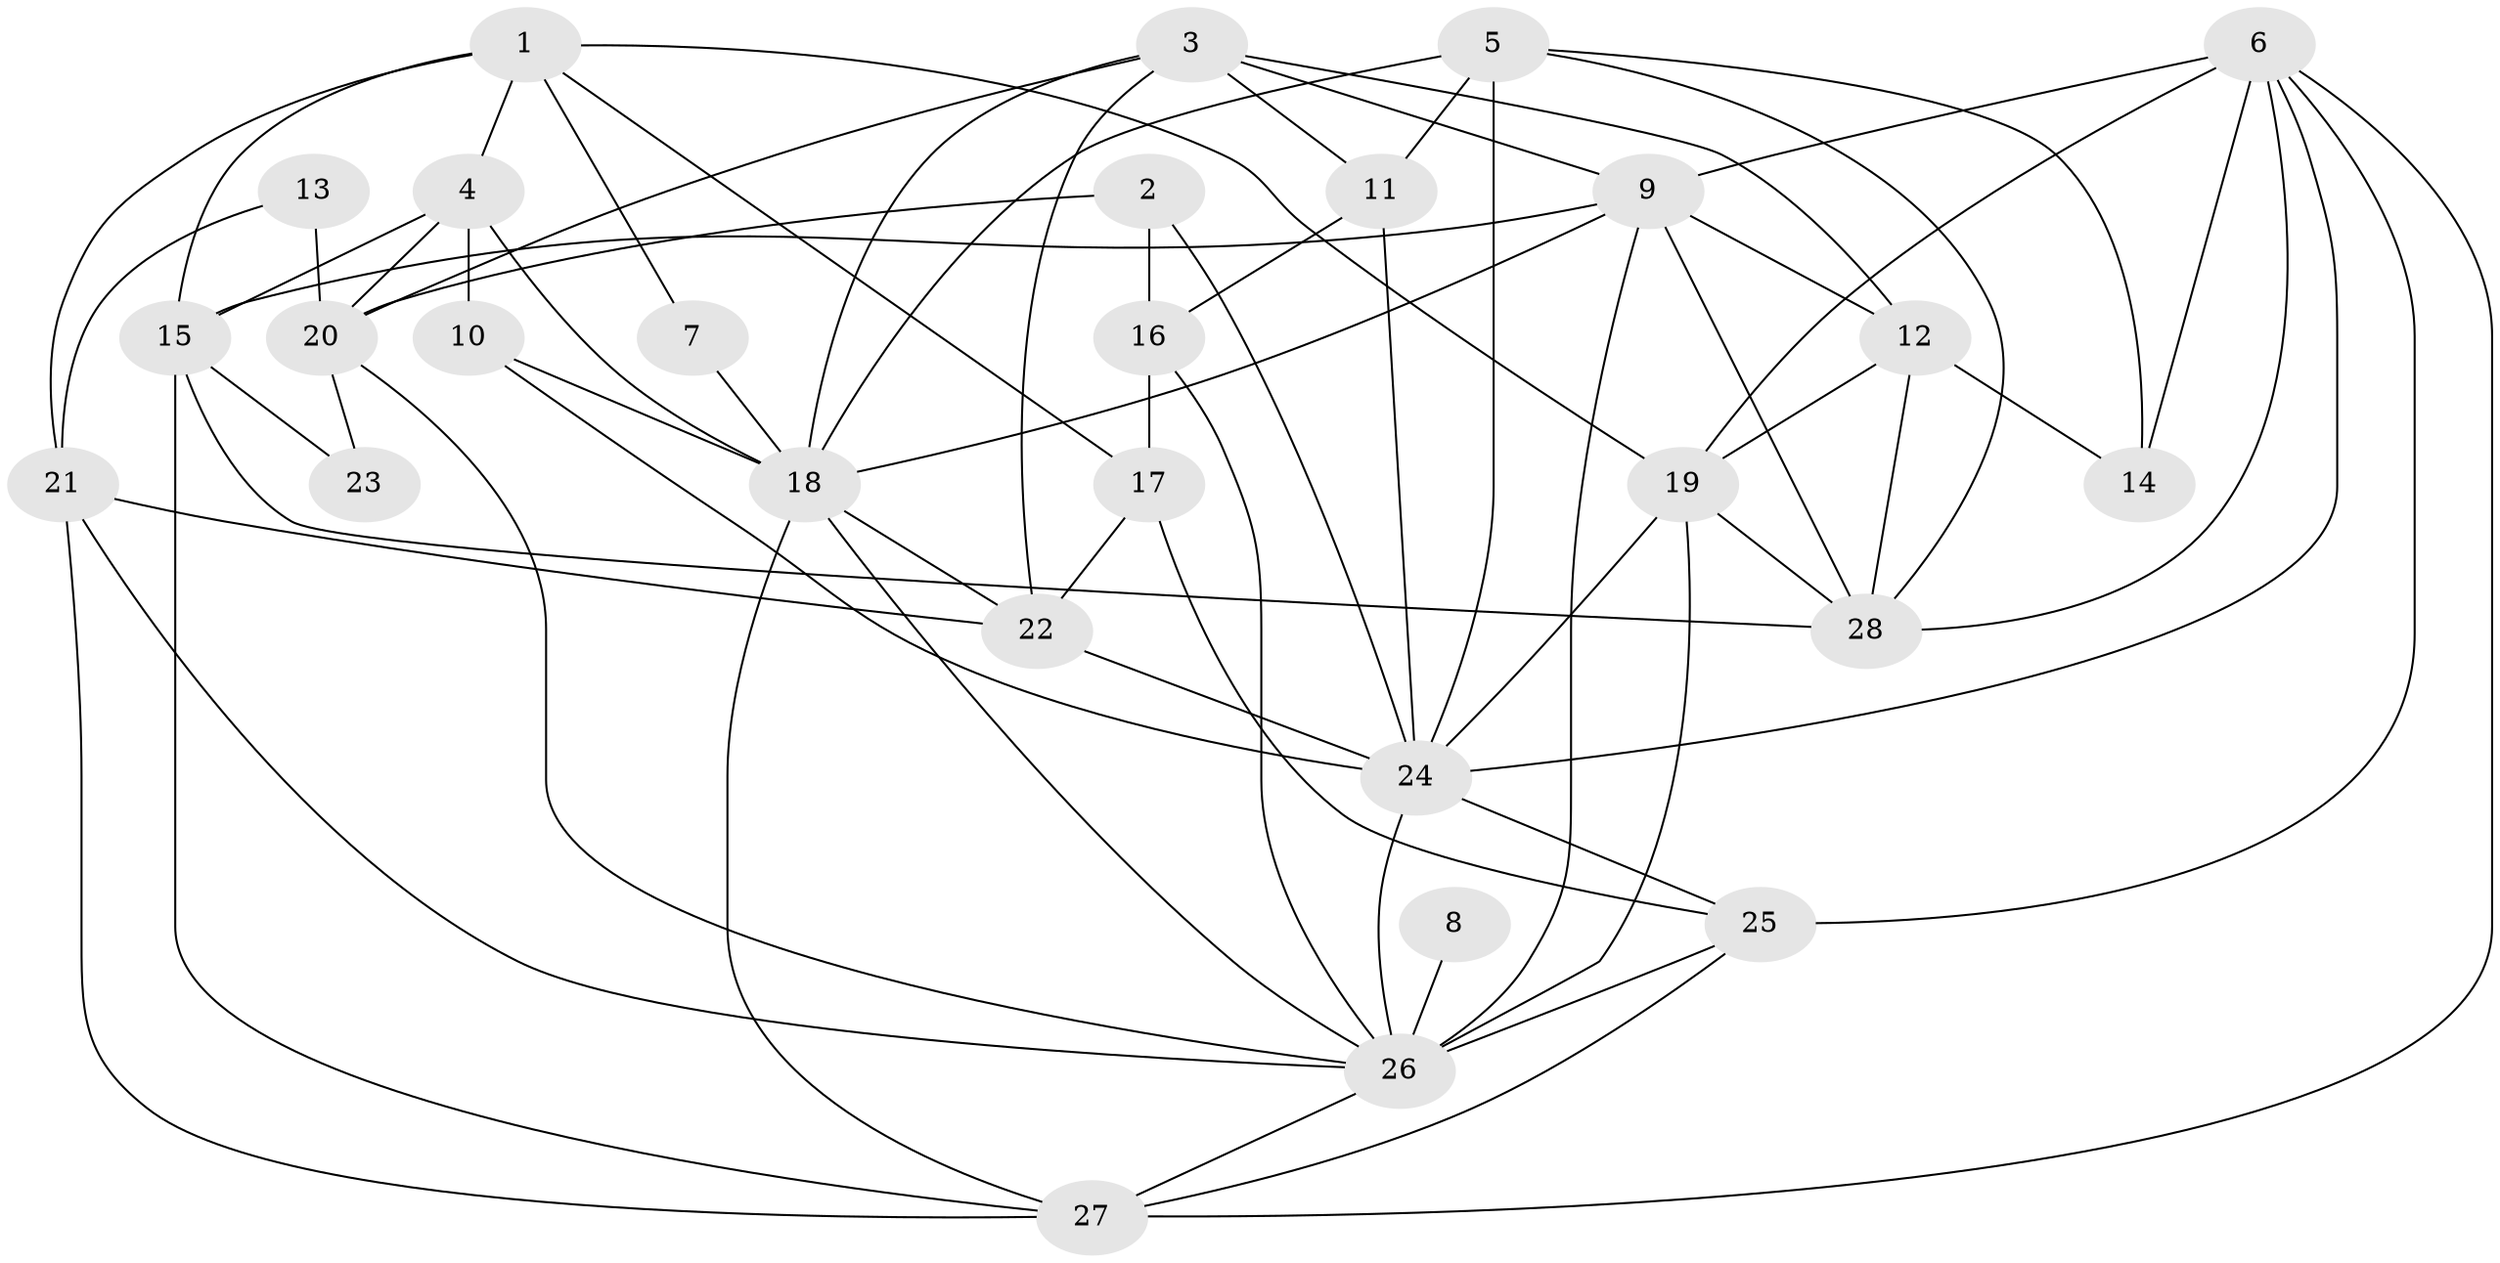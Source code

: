 // original degree distribution, {4: 0.3090909090909091, 6: 0.05454545454545454, 5: 0.23636363636363636, 3: 0.2727272727272727, 7: 0.03636363636363636, 2: 0.09090909090909091}
// Generated by graph-tools (version 1.1) at 2025/50/03/09/25 03:50:03]
// undirected, 28 vertices, 71 edges
graph export_dot {
graph [start="1"]
  node [color=gray90,style=filled];
  1;
  2;
  3;
  4;
  5;
  6;
  7;
  8;
  9;
  10;
  11;
  12;
  13;
  14;
  15;
  16;
  17;
  18;
  19;
  20;
  21;
  22;
  23;
  24;
  25;
  26;
  27;
  28;
  1 -- 4 [weight=1.0];
  1 -- 7 [weight=1.0];
  1 -- 15 [weight=1.0];
  1 -- 17 [weight=1.0];
  1 -- 19 [weight=1.0];
  1 -- 21 [weight=1.0];
  2 -- 16 [weight=1.0];
  2 -- 20 [weight=1.0];
  2 -- 24 [weight=1.0];
  3 -- 9 [weight=1.0];
  3 -- 11 [weight=1.0];
  3 -- 12 [weight=1.0];
  3 -- 18 [weight=1.0];
  3 -- 20 [weight=1.0];
  3 -- 22 [weight=1.0];
  4 -- 10 [weight=1.0];
  4 -- 15 [weight=1.0];
  4 -- 18 [weight=2.0];
  4 -- 20 [weight=2.0];
  5 -- 11 [weight=1.0];
  5 -- 14 [weight=1.0];
  5 -- 18 [weight=1.0];
  5 -- 24 [weight=1.0];
  5 -- 28 [weight=1.0];
  6 -- 9 [weight=1.0];
  6 -- 14 [weight=1.0];
  6 -- 19 [weight=1.0];
  6 -- 24 [weight=1.0];
  6 -- 25 [weight=1.0];
  6 -- 27 [weight=1.0];
  6 -- 28 [weight=1.0];
  7 -- 18 [weight=1.0];
  8 -- 26 [weight=2.0];
  9 -- 12 [weight=1.0];
  9 -- 15 [weight=1.0];
  9 -- 18 [weight=1.0];
  9 -- 26 [weight=1.0];
  9 -- 28 [weight=1.0];
  10 -- 18 [weight=2.0];
  10 -- 24 [weight=1.0];
  11 -- 16 [weight=1.0];
  11 -- 24 [weight=1.0];
  12 -- 14 [weight=1.0];
  12 -- 19 [weight=1.0];
  12 -- 28 [weight=1.0];
  13 -- 20 [weight=1.0];
  13 -- 21 [weight=1.0];
  15 -- 23 [weight=2.0];
  15 -- 27 [weight=1.0];
  15 -- 28 [weight=1.0];
  16 -- 17 [weight=1.0];
  16 -- 26 [weight=1.0];
  17 -- 22 [weight=1.0];
  17 -- 25 [weight=2.0];
  18 -- 22 [weight=1.0];
  18 -- 26 [weight=1.0];
  18 -- 27 [weight=1.0];
  19 -- 24 [weight=1.0];
  19 -- 26 [weight=1.0];
  19 -- 28 [weight=1.0];
  20 -- 23 [weight=1.0];
  20 -- 26 [weight=1.0];
  21 -- 22 [weight=1.0];
  21 -- 26 [weight=1.0];
  21 -- 27 [weight=1.0];
  22 -- 24 [weight=1.0];
  24 -- 25 [weight=1.0];
  24 -- 26 [weight=1.0];
  25 -- 26 [weight=2.0];
  25 -- 27 [weight=1.0];
  26 -- 27 [weight=1.0];
}
